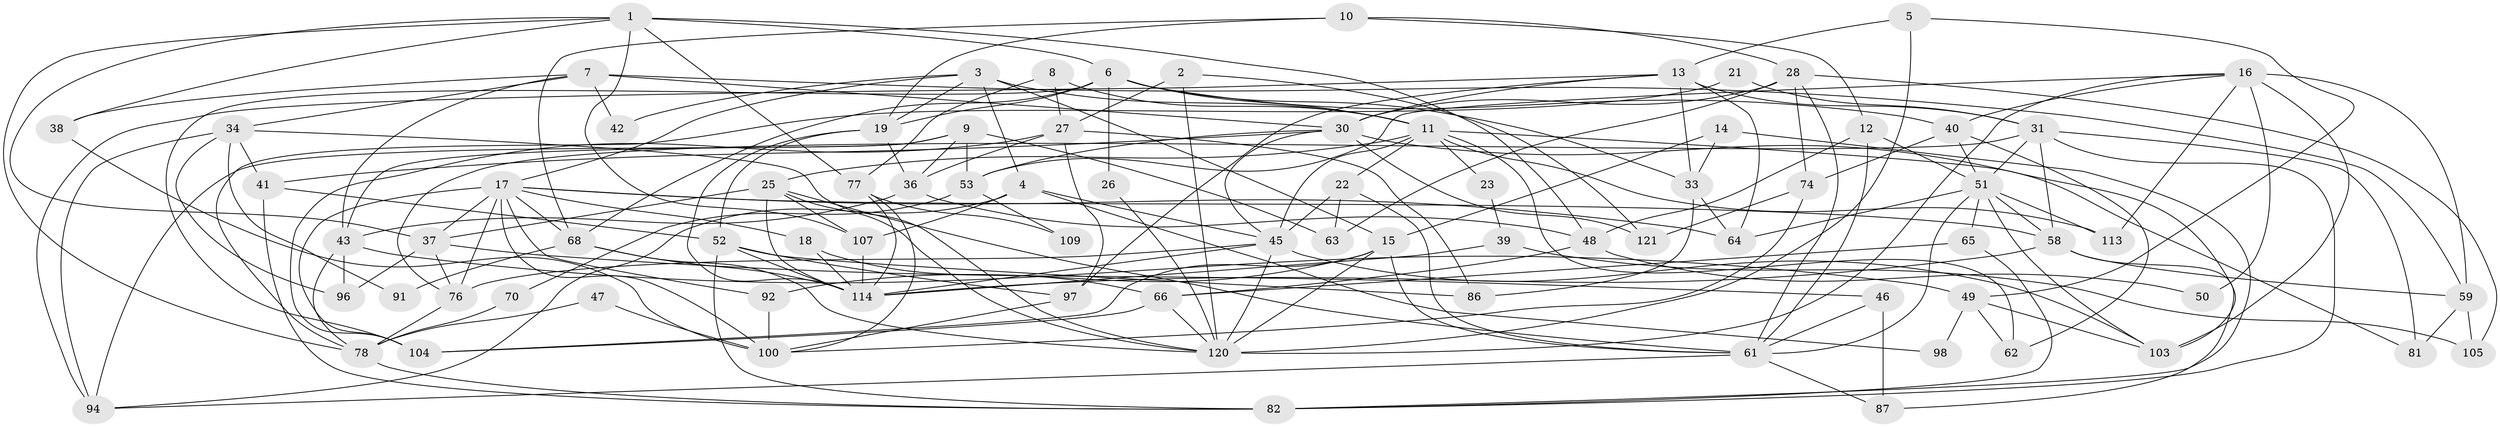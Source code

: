 // original degree distribution, {6: 0.11475409836065574, 3: 0.3524590163934426, 5: 0.19672131147540983, 4: 0.1885245901639344, 7: 0.03278688524590164, 2: 0.10655737704918032, 9: 0.00819672131147541}
// Generated by graph-tools (version 1.1) at 2025/41/03/06/25 10:41:54]
// undirected, 81 vertices, 196 edges
graph export_dot {
graph [start="1"]
  node [color=gray90,style=filled];
  1 [super="+101"];
  2;
  3;
  4;
  5;
  6 [super="+83"];
  7 [super="+67"];
  8;
  9 [super="+72"];
  10 [super="+20"];
  11 [super="+44"];
  12;
  13 [super="+24"];
  14;
  15;
  16 [super="+89"];
  17 [super="+108"];
  18 [super="+57"];
  19 [super="+29"];
  21;
  22 [super="+73"];
  23;
  25 [super="+60"];
  26;
  27 [super="+56"];
  28 [super="+32"];
  30 [super="+55"];
  31 [super="+75"];
  33 [super="+35"];
  34 [super="+111"];
  36 [super="+118"];
  37 [super="+80"];
  38;
  39;
  40 [super="+119"];
  41;
  42;
  43 [super="+71"];
  45 [super="+84"];
  46;
  47;
  48 [super="+85"];
  49 [super="+54"];
  50;
  51 [super="+90"];
  52 [super="+69"];
  53;
  58 [super="+95"];
  59 [super="+102"];
  61 [super="+88"];
  62;
  63;
  64 [super="+99"];
  65;
  66 [super="+93"];
  68 [super="+116"];
  70;
  74 [super="+79"];
  76;
  77;
  78 [super="+110"];
  81;
  82;
  86;
  87;
  91;
  92;
  94;
  96;
  97;
  98;
  100 [super="+115"];
  103 [super="+106"];
  104 [super="+112"];
  105;
  107;
  109;
  113;
  114 [super="+117"];
  120 [super="+122"];
  121;
  1 -- 107;
  1 -- 38;
  1 -- 77;
  1 -- 78;
  1 -- 37;
  1 -- 6;
  1 -- 48;
  2 -- 121;
  2 -- 120;
  2 -- 27;
  3 -- 17;
  3 -- 4;
  3 -- 15;
  3 -- 19;
  3 -- 42;
  3 -- 11;
  4 -- 94;
  4 -- 45;
  4 -- 98;
  4 -- 107;
  5 -- 120;
  5 -- 49;
  5 -- 13;
  6 -- 33;
  6 -- 40;
  6 -- 68;
  6 -- 11;
  6 -- 19;
  6 -- 26;
  6 -- 104;
  7 -- 38;
  7 -- 34;
  7 -- 42;
  7 -- 59;
  7 -- 43;
  7 -- 30;
  8 -- 77;
  8 -- 11;
  8 -- 27;
  9 -- 94;
  9 -- 43;
  9 -- 53;
  9 -- 63;
  9 -- 36;
  10 -- 19;
  10 -- 28;
  10 -- 12;
  10 -- 68;
  11 -- 113;
  11 -- 103;
  11 -- 23;
  11 -- 62;
  11 -- 45;
  11 -- 22;
  11 -- 25;
  12 -- 61;
  12 -- 51;
  12 -- 48;
  13 -- 94;
  13 -- 64;
  13 -- 97;
  13 -- 33;
  13 -- 31;
  13 -- 30;
  14 -- 15;
  14 -- 82;
  14 -- 33;
  15 -- 120;
  15 -- 61;
  15 -- 92;
  15 -- 104;
  16 -- 53;
  16 -- 40;
  16 -- 50;
  16 -- 113;
  16 -- 120;
  16 -- 103;
  16 -- 59;
  17 -- 76;
  17 -- 100;
  17 -- 68;
  17 -- 37;
  17 -- 64;
  17 -- 18;
  17 -- 104;
  17 -- 92;
  17 -- 58;
  18 -- 66;
  18 -- 114;
  19 -- 114;
  19 -- 36;
  19 -- 52;
  21 -- 78;
  21 -- 31;
  22 -- 63 [weight=2];
  22 -- 61;
  22 -- 45;
  23 -- 39;
  25 -- 107;
  25 -- 114;
  25 -- 37;
  25 -- 120;
  25 -- 61;
  26 -- 120;
  27 -- 97;
  27 -- 86;
  27 -- 36;
  27 -- 104;
  28 -- 61;
  28 -- 105;
  28 -- 74;
  28 -- 63;
  28 -- 30;
  30 -- 41;
  30 -- 121;
  30 -- 81;
  30 -- 53;
  30 -- 45;
  31 -- 81;
  31 -- 82;
  31 -- 51;
  31 -- 76;
  31 -- 58;
  33 -- 86;
  33 -- 64;
  34 -- 41;
  34 -- 91;
  34 -- 94;
  34 -- 96;
  34 -- 120;
  36 -- 48;
  36 -- 43;
  37 -- 76;
  37 -- 46;
  37 -- 96;
  38 -- 100;
  39 -- 105;
  39 -- 114;
  40 -- 62;
  40 -- 74;
  40 -- 51;
  41 -- 82;
  41 -- 52 [weight=2];
  43 -- 96;
  43 -- 78;
  43 -- 49;
  45 -- 103;
  45 -- 120;
  45 -- 76;
  45 -- 114;
  46 -- 87;
  46 -- 61;
  47 -- 78;
  47 -- 100;
  48 -- 50;
  48 -- 66;
  49 -- 62;
  49 -- 98;
  49 -- 103;
  51 -- 61;
  51 -- 65;
  51 -- 113;
  51 -- 103;
  51 -- 58;
  51 -- 64;
  52 -- 82;
  52 -- 86;
  52 -- 97;
  52 -- 114;
  53 -- 70;
  53 -- 109;
  58 -- 59 [weight=2];
  58 -- 114;
  58 -- 87;
  59 -- 81;
  59 -- 105;
  61 -- 94;
  61 -- 87;
  65 -- 82;
  65 -- 66;
  66 -- 104;
  66 -- 120;
  68 -- 114;
  68 -- 120;
  68 -- 91;
  70 -- 78;
  74 -- 121;
  74 -- 100;
  76 -- 78;
  77 -- 109;
  77 -- 114;
  77 -- 100;
  78 -- 82;
  92 -- 100;
  97 -- 100;
  107 -- 114;
}
